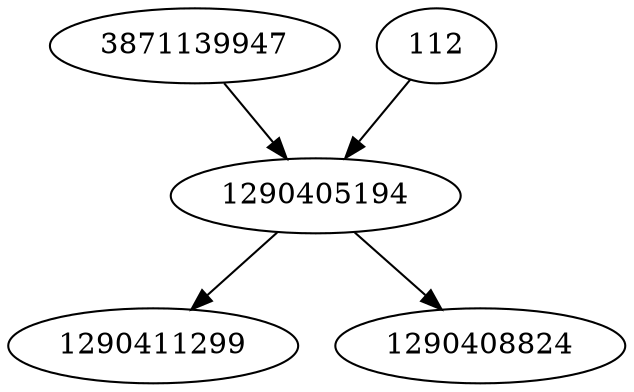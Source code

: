 strict digraph  {
1290411299;
1290405194;
3871139947;
112;
1290408824;
1290405194 -> 1290408824;
1290405194 -> 1290411299;
3871139947 -> 1290405194;
112 -> 1290405194;
}
